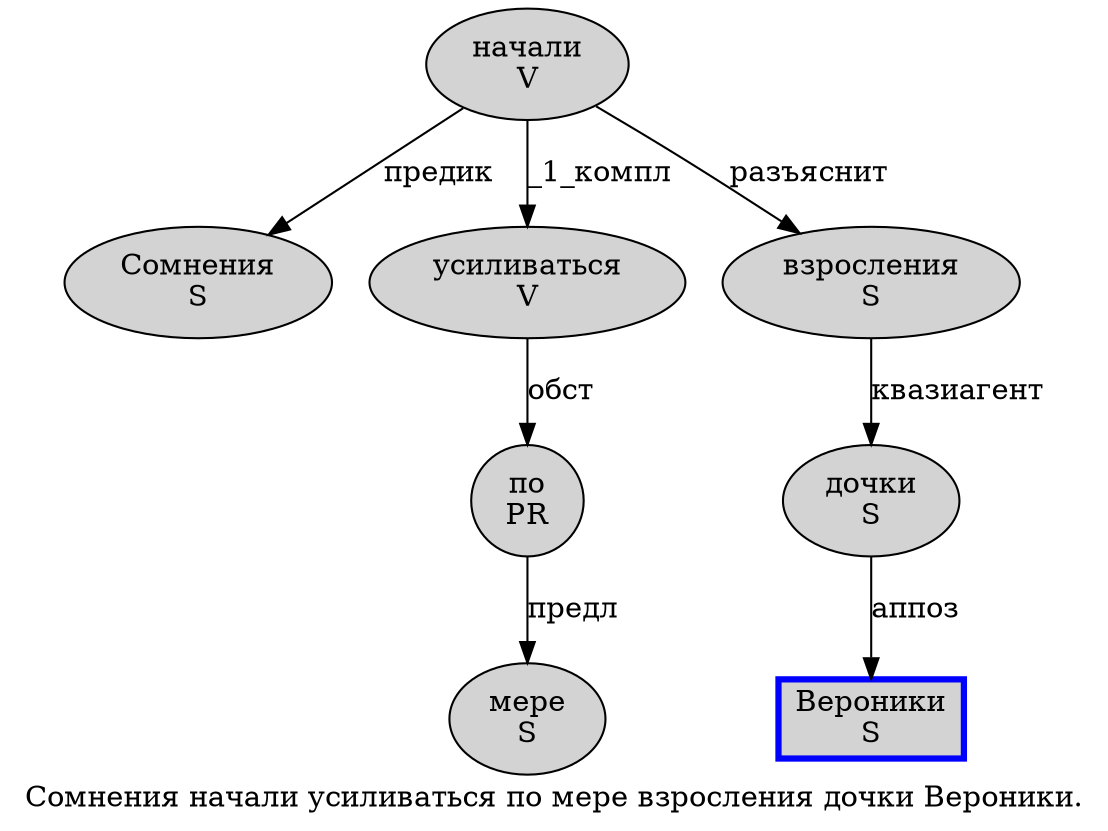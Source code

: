 digraph SENTENCE_611 {
	graph [label="Сомнения начали усиливаться по мере взросления дочки Вероники."]
	node [style=filled]
		0 [label="Сомнения
S" color="" fillcolor=lightgray penwidth=1 shape=ellipse]
		1 [label="начали
V" color="" fillcolor=lightgray penwidth=1 shape=ellipse]
		2 [label="усиливаться
V" color="" fillcolor=lightgray penwidth=1 shape=ellipse]
		3 [label="по
PR" color="" fillcolor=lightgray penwidth=1 shape=ellipse]
		4 [label="мере
S" color="" fillcolor=lightgray penwidth=1 shape=ellipse]
		5 [label="взросления
S" color="" fillcolor=lightgray penwidth=1 shape=ellipse]
		6 [label="дочки
S" color="" fillcolor=lightgray penwidth=1 shape=ellipse]
		7 [label="Вероники
S" color=blue fillcolor=lightgray penwidth=3 shape=box]
			3 -> 4 [label="предл"]
			2 -> 3 [label="обст"]
			6 -> 7 [label="аппоз"]
			1 -> 0 [label="предик"]
			1 -> 2 [label="_1_компл"]
			1 -> 5 [label="разъяснит"]
			5 -> 6 [label="квазиагент"]
}